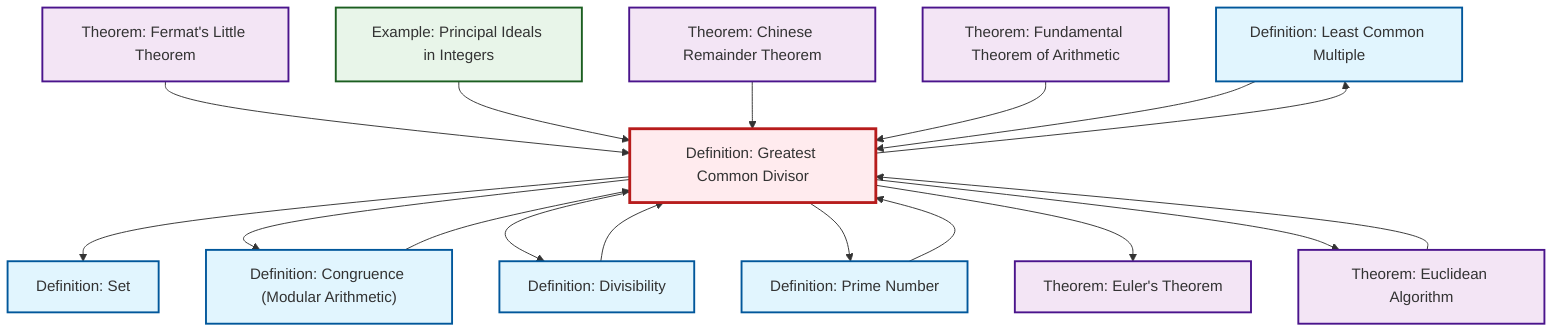 graph TD
    classDef definition fill:#e1f5fe,stroke:#01579b,stroke-width:2px
    classDef theorem fill:#f3e5f5,stroke:#4a148c,stroke-width:2px
    classDef axiom fill:#fff3e0,stroke:#e65100,stroke-width:2px
    classDef example fill:#e8f5e9,stroke:#1b5e20,stroke-width:2px
    classDef current fill:#ffebee,stroke:#b71c1c,stroke-width:3px
    def-lcm["Definition: Least Common Multiple"]:::definition
    def-set["Definition: Set"]:::definition
    def-gcd["Definition: Greatest Common Divisor"]:::definition
    thm-euclidean-algorithm["Theorem: Euclidean Algorithm"]:::theorem
    def-divisibility["Definition: Divisibility"]:::definition
    def-congruence["Definition: Congruence (Modular Arithmetic)"]:::definition
    thm-chinese-remainder["Theorem: Chinese Remainder Theorem"]:::theorem
    thm-fundamental-arithmetic["Theorem: Fundamental Theorem of Arithmetic"]:::theorem
    def-prime["Definition: Prime Number"]:::definition
    thm-fermat-little["Theorem: Fermat's Little Theorem"]:::theorem
    thm-euler["Theorem: Euler's Theorem"]:::theorem
    ex-principal-ideal["Example: Principal Ideals in Integers"]:::example
    thm-fermat-little --> def-gcd
    def-gcd --> def-set
    def-gcd --> def-congruence
    def-gcd --> def-divisibility
    ex-principal-ideal --> def-gcd
    thm-chinese-remainder --> def-gcd
    thm-euclidean-algorithm --> def-gcd
    thm-fundamental-arithmetic --> def-gcd
    def-divisibility --> def-gcd
    def-congruence --> def-gcd
    def-lcm --> def-gcd
    def-gcd --> def-prime
    def-gcd --> def-lcm
    def-gcd --> thm-euler
    def-gcd --> thm-euclidean-algorithm
    def-prime --> def-gcd
    class def-gcd current